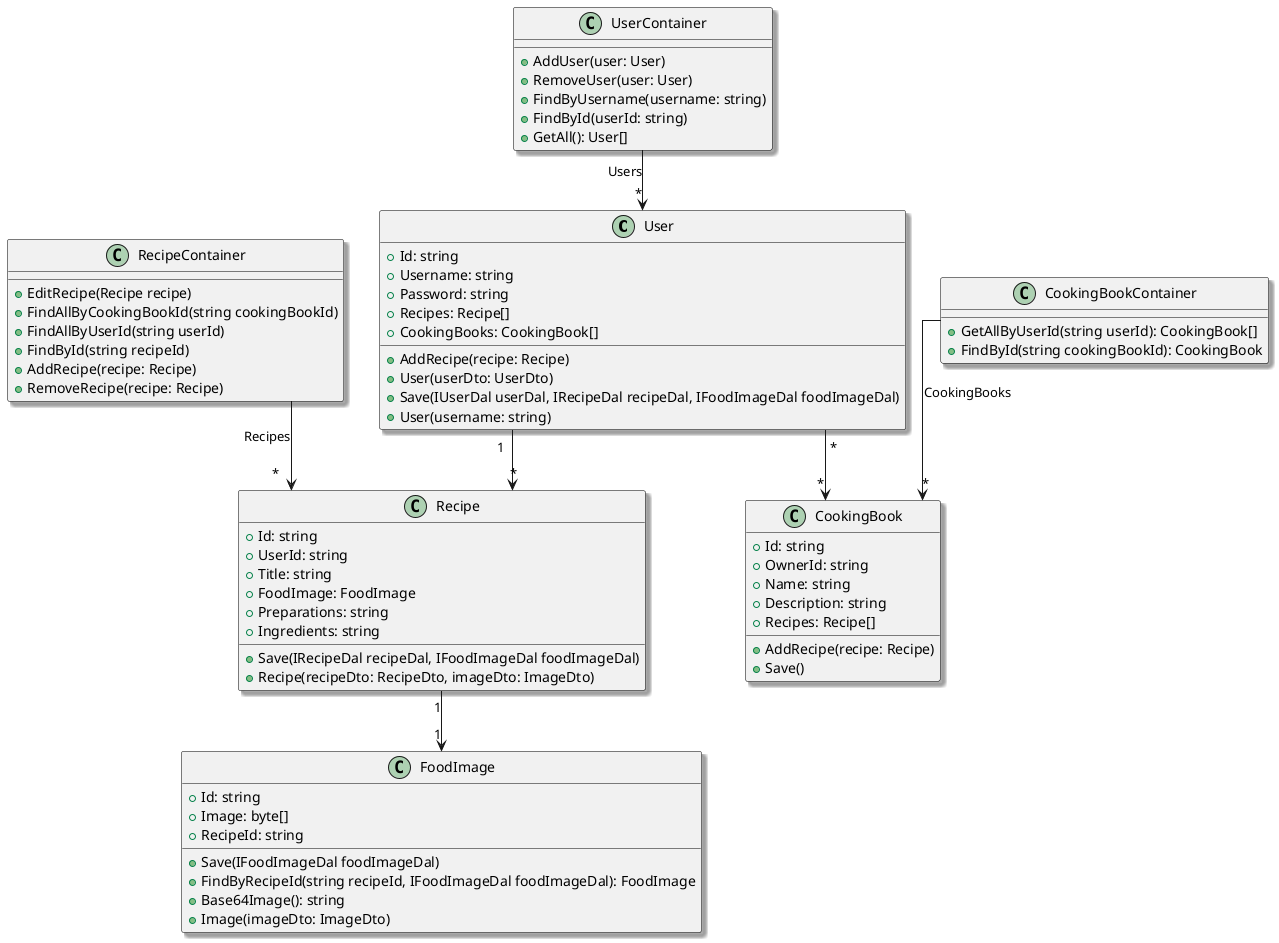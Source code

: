 @startuml
skinparam linetype ortho
skinparam shadowing true
skinparam handwritten false

skinparam class {
    BorderColor black
}

class User {
    + Id: string
    + Username: string
    + Password: string
    + Recipes: Recipe[]
    + CookingBooks: CookingBook[]
    
    + AddRecipe(recipe: Recipe)
    + User(userDto: UserDto)
    + Save(IUserDal userDal, IRecipeDal recipeDal, IFoodImageDal foodImageDal)
    + User(username: string)
}

class UserContainer {
    + AddUser(user: User)
    + RemoveUser(user: User)
    + FindByUsername(username: string)
    + FindById(userId: string)
    + GetAll(): User[]
}

class Recipe {
    + Id: string
    + UserId: string
    + Title: string
    + FoodImage: FoodImage
    + Preparations: string
    + Ingredients: string
    
    + Save(IRecipeDal recipeDal, IFoodImageDal foodImageDal)
    + Recipe(recipeDto: RecipeDto, imageDto: ImageDto)
}

class RecipeContainer {
    + EditRecipe(Recipe recipe)
    + FindAllByCookingBookId(string cookingBookId)
    + FindAllByUserId(string userId)
    + FindById(string recipeId)
    + AddRecipe(recipe: Recipe)
    + RemoveRecipe(recipe: Recipe)
}

class FoodImage {
    + Id: string
    + Image: byte[]
    + RecipeId: string
    
    + Save(IFoodImageDal foodImageDal)
    + FindByRecipeId(string recipeId, IFoodImageDal foodImageDal): FoodImage
    + Base64Image(): string
    + Image(imageDto: ImageDto)
}

class CookingBook {
    + Id: string
    + OwnerId: string
    + Name: string
    + Description: string
    + Recipes: Recipe[]
    
    + AddRecipe(recipe: Recipe)
    + Save()
}

class CookingBookContainer {
    + GetAllByUserId(string userId): CookingBook[]
    + FindById(string cookingBookId): CookingBook
}

UserContainer --> "*" User : Users
RecipeContainer --> "*" Recipe : Recipes
User "1" --> "*" Recipe
CookingBookContainer --> "*" CookingBook: CookingBooks
User "*" --> "*" CookingBook
Recipe "1" --> "1" FoodImage
@enduml